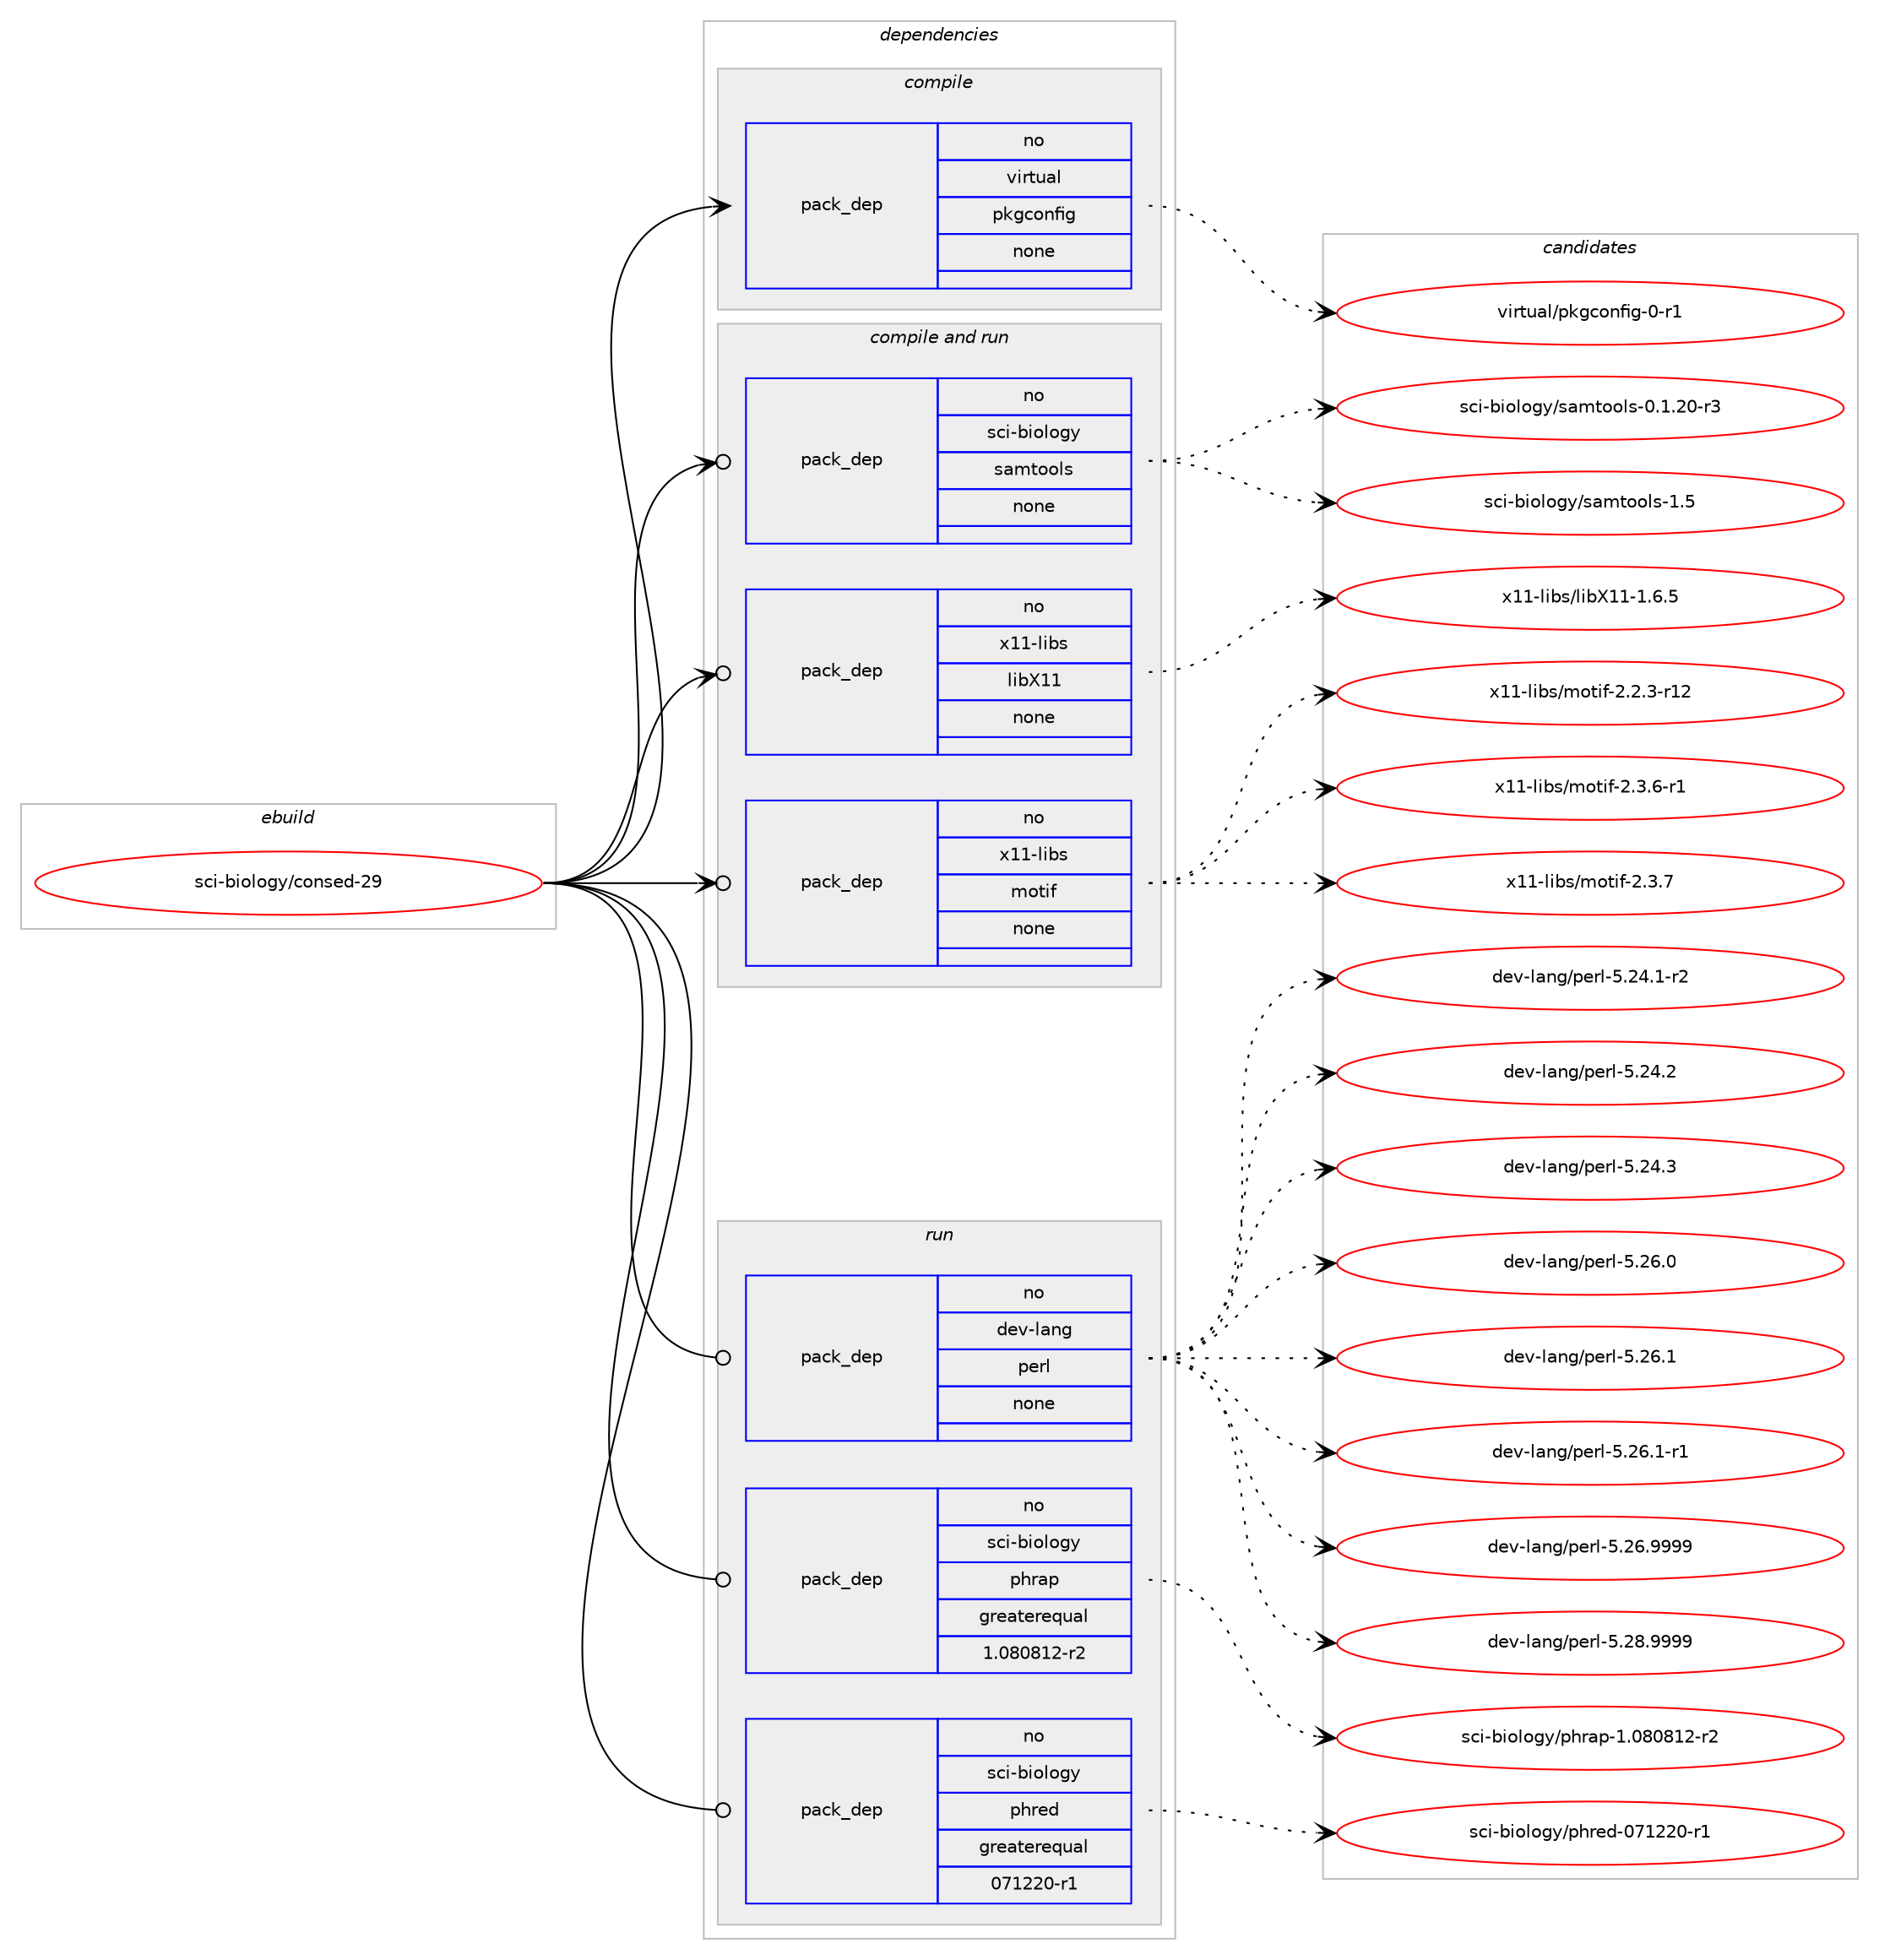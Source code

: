 digraph prolog {

# *************
# Graph options
# *************

newrank=true;
concentrate=true;
compound=true;
graph [rankdir=LR,fontname=Helvetica,fontsize=10,ranksep=1.5];#, ranksep=2.5, nodesep=0.2];
edge  [arrowhead=vee];
node  [fontname=Helvetica,fontsize=10];

# **********
# The ebuild
# **********

subgraph cluster_leftcol {
color=gray;
rank=same;
label=<<i>ebuild</i>>;
id [label="sci-biology/consed-29", color=red, width=4, href="../sci-biology/consed-29.svg"];
}

# ****************
# The dependencies
# ****************

subgraph cluster_midcol {
color=gray;
label=<<i>dependencies</i>>;
subgraph cluster_compile {
fillcolor="#eeeeee";
style=filled;
label=<<i>compile</i>>;
subgraph pack327468 {
dependency444420 [label=<<TABLE BORDER="0" CELLBORDER="1" CELLSPACING="0" CELLPADDING="4" WIDTH="220"><TR><TD ROWSPAN="6" CELLPADDING="30">pack_dep</TD></TR><TR><TD WIDTH="110">no</TD></TR><TR><TD>virtual</TD></TR><TR><TD>pkgconfig</TD></TR><TR><TD>none</TD></TR><TR><TD></TD></TR></TABLE>>, shape=none, color=blue];
}
id:e -> dependency444420:w [weight=20,style="solid",arrowhead="vee"];
}
subgraph cluster_compileandrun {
fillcolor="#eeeeee";
style=filled;
label=<<i>compile and run</i>>;
subgraph pack327469 {
dependency444421 [label=<<TABLE BORDER="0" CELLBORDER="1" CELLSPACING="0" CELLPADDING="4" WIDTH="220"><TR><TD ROWSPAN="6" CELLPADDING="30">pack_dep</TD></TR><TR><TD WIDTH="110">no</TD></TR><TR><TD>sci-biology</TD></TR><TR><TD>samtools</TD></TR><TR><TD>none</TD></TR><TR><TD></TD></TR></TABLE>>, shape=none, color=blue];
}
id:e -> dependency444421:w [weight=20,style="solid",arrowhead="odotvee"];
subgraph pack327470 {
dependency444422 [label=<<TABLE BORDER="0" CELLBORDER="1" CELLSPACING="0" CELLPADDING="4" WIDTH="220"><TR><TD ROWSPAN="6" CELLPADDING="30">pack_dep</TD></TR><TR><TD WIDTH="110">no</TD></TR><TR><TD>x11-libs</TD></TR><TR><TD>libX11</TD></TR><TR><TD>none</TD></TR><TR><TD></TD></TR></TABLE>>, shape=none, color=blue];
}
id:e -> dependency444422:w [weight=20,style="solid",arrowhead="odotvee"];
subgraph pack327471 {
dependency444423 [label=<<TABLE BORDER="0" CELLBORDER="1" CELLSPACING="0" CELLPADDING="4" WIDTH="220"><TR><TD ROWSPAN="6" CELLPADDING="30">pack_dep</TD></TR><TR><TD WIDTH="110">no</TD></TR><TR><TD>x11-libs</TD></TR><TR><TD>motif</TD></TR><TR><TD>none</TD></TR><TR><TD></TD></TR></TABLE>>, shape=none, color=blue];
}
id:e -> dependency444423:w [weight=20,style="solid",arrowhead="odotvee"];
}
subgraph cluster_run {
fillcolor="#eeeeee";
style=filled;
label=<<i>run</i>>;
subgraph pack327472 {
dependency444424 [label=<<TABLE BORDER="0" CELLBORDER="1" CELLSPACING="0" CELLPADDING="4" WIDTH="220"><TR><TD ROWSPAN="6" CELLPADDING="30">pack_dep</TD></TR><TR><TD WIDTH="110">no</TD></TR><TR><TD>dev-lang</TD></TR><TR><TD>perl</TD></TR><TR><TD>none</TD></TR><TR><TD></TD></TR></TABLE>>, shape=none, color=blue];
}
id:e -> dependency444424:w [weight=20,style="solid",arrowhead="odot"];
subgraph pack327473 {
dependency444425 [label=<<TABLE BORDER="0" CELLBORDER="1" CELLSPACING="0" CELLPADDING="4" WIDTH="220"><TR><TD ROWSPAN="6" CELLPADDING="30">pack_dep</TD></TR><TR><TD WIDTH="110">no</TD></TR><TR><TD>sci-biology</TD></TR><TR><TD>phrap</TD></TR><TR><TD>greaterequal</TD></TR><TR><TD>1.080812-r2</TD></TR></TABLE>>, shape=none, color=blue];
}
id:e -> dependency444425:w [weight=20,style="solid",arrowhead="odot"];
subgraph pack327474 {
dependency444426 [label=<<TABLE BORDER="0" CELLBORDER="1" CELLSPACING="0" CELLPADDING="4" WIDTH="220"><TR><TD ROWSPAN="6" CELLPADDING="30">pack_dep</TD></TR><TR><TD WIDTH="110">no</TD></TR><TR><TD>sci-biology</TD></TR><TR><TD>phred</TD></TR><TR><TD>greaterequal</TD></TR><TR><TD>071220-r1</TD></TR></TABLE>>, shape=none, color=blue];
}
id:e -> dependency444426:w [weight=20,style="solid",arrowhead="odot"];
}
}

# **************
# The candidates
# **************

subgraph cluster_choices {
rank=same;
color=gray;
label=<<i>candidates</i>>;

subgraph choice327468 {
color=black;
nodesep=1;
choice11810511411611797108471121071039911111010210510345484511449 [label="virtual/pkgconfig-0-r1", color=red, width=4,href="../virtual/pkgconfig-0-r1.svg"];
dependency444420:e -> choice11810511411611797108471121071039911111010210510345484511449:w [style=dotted,weight="100"];
}
subgraph choice327469 {
color=black;
nodesep=1;
choice1159910545981051111081111031214711597109116111111108115454846494650484511451 [label="sci-biology/samtools-0.1.20-r3", color=red, width=4,href="../sci-biology/samtools-0.1.20-r3.svg"];
choice115991054598105111108111103121471159710911611111110811545494653 [label="sci-biology/samtools-1.5", color=red, width=4,href="../sci-biology/samtools-1.5.svg"];
dependency444421:e -> choice1159910545981051111081111031214711597109116111111108115454846494650484511451:w [style=dotted,weight="100"];
dependency444421:e -> choice115991054598105111108111103121471159710911611111110811545494653:w [style=dotted,weight="100"];
}
subgraph choice327470 {
color=black;
nodesep=1;
choice120494945108105981154710810598884949454946544653 [label="x11-libs/libX11-1.6.5", color=red, width=4,href="../x11-libs/libX11-1.6.5.svg"];
dependency444422:e -> choice120494945108105981154710810598884949454946544653:w [style=dotted,weight="100"];
}
subgraph choice327471 {
color=black;
nodesep=1;
choice1204949451081059811547109111116105102455046504651451144950 [label="x11-libs/motif-2.2.3-r12", color=red, width=4,href="../x11-libs/motif-2.2.3-r12.svg"];
choice12049494510810598115471091111161051024550465146544511449 [label="x11-libs/motif-2.3.6-r1", color=red, width=4,href="../x11-libs/motif-2.3.6-r1.svg"];
choice1204949451081059811547109111116105102455046514655 [label="x11-libs/motif-2.3.7", color=red, width=4,href="../x11-libs/motif-2.3.7.svg"];
dependency444423:e -> choice1204949451081059811547109111116105102455046504651451144950:w [style=dotted,weight="100"];
dependency444423:e -> choice12049494510810598115471091111161051024550465146544511449:w [style=dotted,weight="100"];
dependency444423:e -> choice1204949451081059811547109111116105102455046514655:w [style=dotted,weight="100"];
}
subgraph choice327472 {
color=black;
nodesep=1;
choice100101118451089711010347112101114108455346505246494511450 [label="dev-lang/perl-5.24.1-r2", color=red, width=4,href="../dev-lang/perl-5.24.1-r2.svg"];
choice10010111845108971101034711210111410845534650524650 [label="dev-lang/perl-5.24.2", color=red, width=4,href="../dev-lang/perl-5.24.2.svg"];
choice10010111845108971101034711210111410845534650524651 [label="dev-lang/perl-5.24.3", color=red, width=4,href="../dev-lang/perl-5.24.3.svg"];
choice10010111845108971101034711210111410845534650544648 [label="dev-lang/perl-5.26.0", color=red, width=4,href="../dev-lang/perl-5.26.0.svg"];
choice10010111845108971101034711210111410845534650544649 [label="dev-lang/perl-5.26.1", color=red, width=4,href="../dev-lang/perl-5.26.1.svg"];
choice100101118451089711010347112101114108455346505446494511449 [label="dev-lang/perl-5.26.1-r1", color=red, width=4,href="../dev-lang/perl-5.26.1-r1.svg"];
choice10010111845108971101034711210111410845534650544657575757 [label="dev-lang/perl-5.26.9999", color=red, width=4,href="../dev-lang/perl-5.26.9999.svg"];
choice10010111845108971101034711210111410845534650564657575757 [label="dev-lang/perl-5.28.9999", color=red, width=4,href="../dev-lang/perl-5.28.9999.svg"];
dependency444424:e -> choice100101118451089711010347112101114108455346505246494511450:w [style=dotted,weight="100"];
dependency444424:e -> choice10010111845108971101034711210111410845534650524650:w [style=dotted,weight="100"];
dependency444424:e -> choice10010111845108971101034711210111410845534650524651:w [style=dotted,weight="100"];
dependency444424:e -> choice10010111845108971101034711210111410845534650544648:w [style=dotted,weight="100"];
dependency444424:e -> choice10010111845108971101034711210111410845534650544649:w [style=dotted,weight="100"];
dependency444424:e -> choice100101118451089711010347112101114108455346505446494511449:w [style=dotted,weight="100"];
dependency444424:e -> choice10010111845108971101034711210111410845534650544657575757:w [style=dotted,weight="100"];
dependency444424:e -> choice10010111845108971101034711210111410845534650564657575757:w [style=dotted,weight="100"];
}
subgraph choice327473 {
color=black;
nodesep=1;
choice11599105459810511110811110312147112104114971124549464856485649504511450 [label="sci-biology/phrap-1.080812-r2", color=red, width=4,href="../sci-biology/phrap-1.080812-r2.svg"];
dependency444425:e -> choice11599105459810511110811110312147112104114971124549464856485649504511450:w [style=dotted,weight="100"];
}
subgraph choice327474 {
color=black;
nodesep=1;
choice11599105459810511110811110312147112104114101100454855495050484511449 [label="sci-biology/phred-071220-r1", color=red, width=4,href="../sci-biology/phred-071220-r1.svg"];
dependency444426:e -> choice11599105459810511110811110312147112104114101100454855495050484511449:w [style=dotted,weight="100"];
}
}

}
